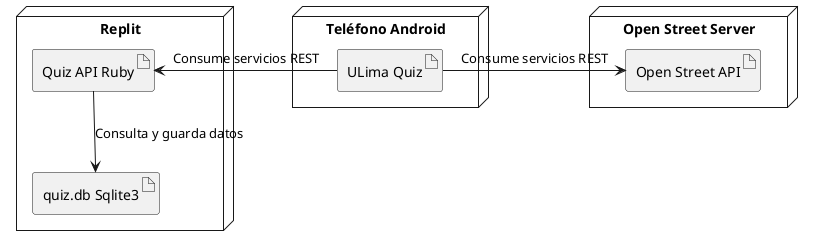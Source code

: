 @startuml
node "Replit" {
    artifact "Quiz API Ruby" as webApp
    artifact "quiz.db Sqlite3" as db
}

node "Teléfono Android" {
    artifact "ULima Quiz" as mobileApp
}

node "Open Street Server" {
    artifact "Open Street API" as maps
}

webApp -down-> db : "Consulta y guarda datos"
mobileApp -left-> webApp : "Consume servicios REST"
mobileApp -left-> maps : "Consume servicios REST"
@enduml


@startuml
class User {
    +id: int
    +username: String
    +password: String
    +email: String
    +image: String
    +fullname: String
}

class Topic {
    +id: int
    +name: String
    +icon: String
    +description: String
}

class Question {
    +id: int
    +statement: String
    +topic_id: int
}

class Alternative{
    +id: int
    +statement: String
    +correct: boolean
    +question_id: int
}

class Quiz{
    +id: int
    +statement: String??
    +created: Datetime
    +user_id: int
}

class QuizQuestion{
    +id: int
    +quiz_id: int
    +quiestion_id: int
}

User "1" -- "m" Quiz
Question "1" -- "m" QuizQuestion
Quiz"1" -- "m" QuizQuestion
Question "1" -- "m" Alternative
Topic "1" -- "m" Question 

@enduml

@startuml
actor "Usuario" as User
actor "Administrador" as Admin

rectangle "Sistema de Quizzes" {
    usecase "Registrarse" as UC1
    usecase "Iniciar sesión" as UC2
    usecase "Crear Quiz" as UC3
    usecase "Responder Quiz" as UC4
    usecase "Ver historial de Quizzes" as UC5
    usecase "Gestionar Preguntas" as UC6
}

User --> UC1
User --> UC2
User --> UC3
User --> UC4
User --> UC5

Admin --> UC6
Admin --> UC5

@enduml